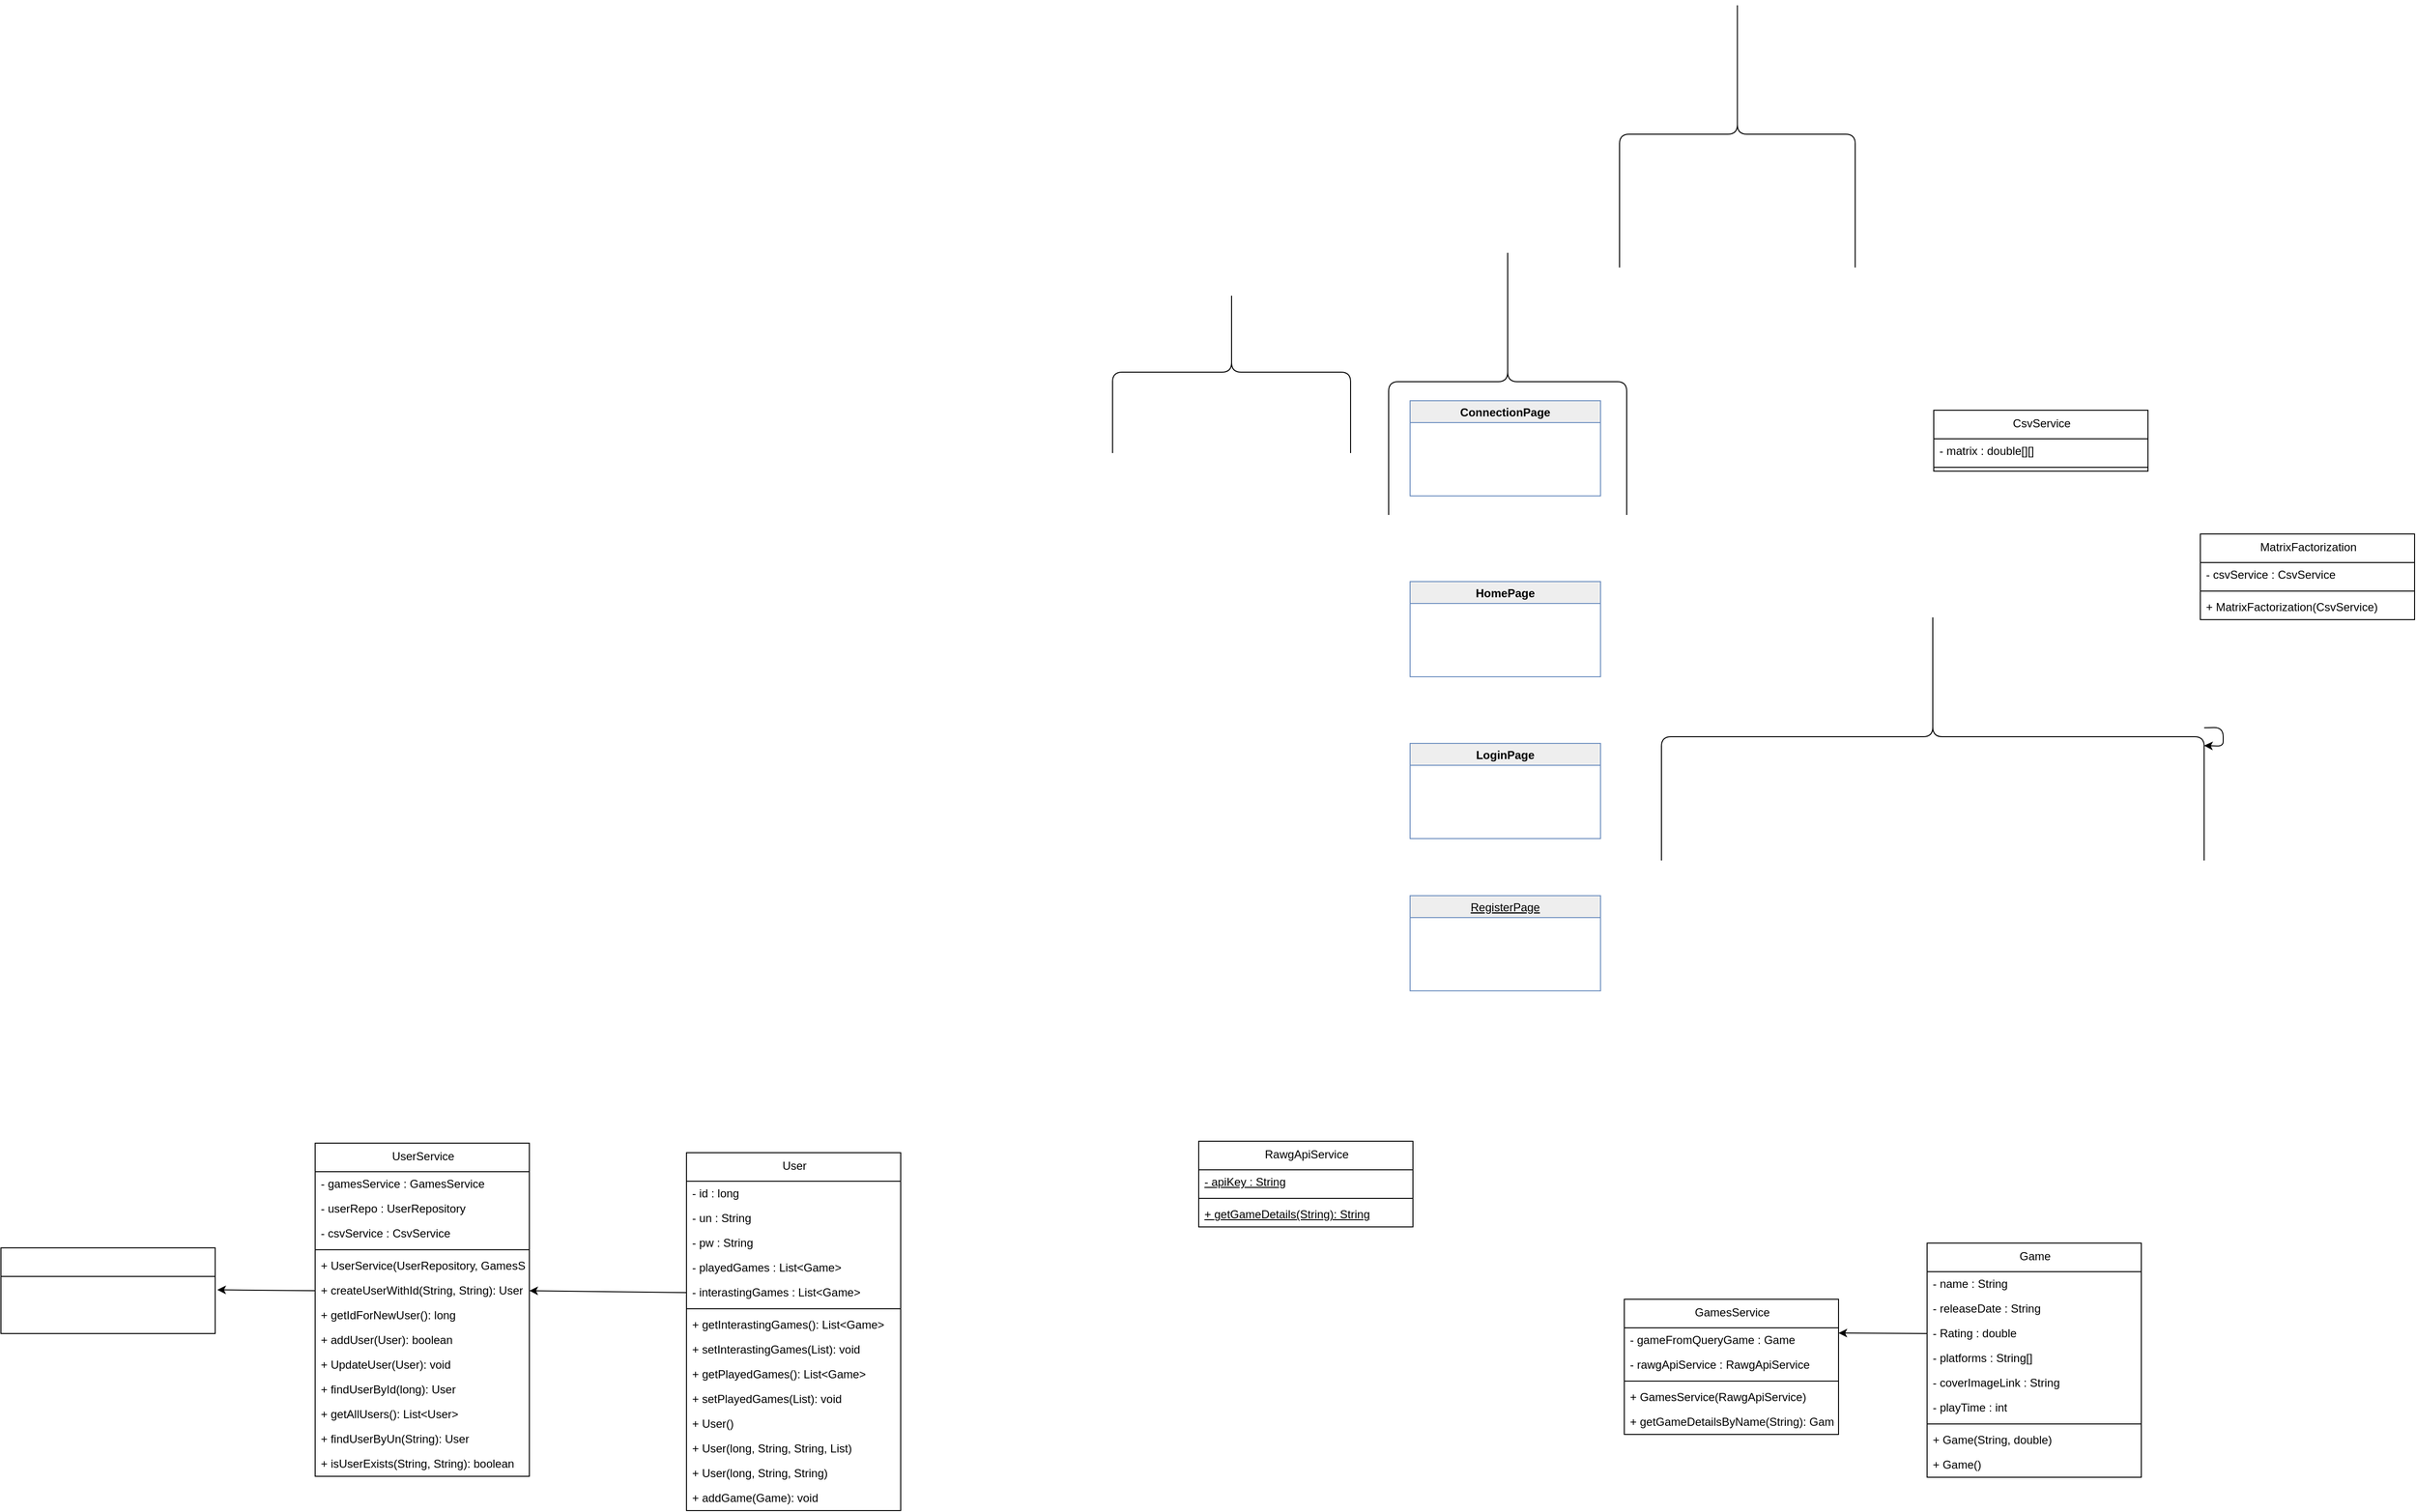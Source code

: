 <mxfile>
    <diagram id="bXs3_zSDYiktZo6UdqS0" name="Page-1">
        <mxGraphModel dx="3542" dy="712" grid="0" gridSize="10" guides="0" tooltips="1" connect="1" arrows="1" fold="1" page="0" pageScale="1" pageWidth="850" pageHeight="1100" math="0" shadow="0">
            <root>
                <mxCell id="0"/>
                <mxCell id="1" parent="0"/>
                <mxCell id="132" value="" style="shape=curlyBracket;whiteSpace=wrap;html=1;rounded=1;labelPosition=left;verticalLabelPosition=middle;align=right;verticalAlign=middle;fontColor=#FFFFFF;direction=south;" vertex="1" parent="1">
                    <mxGeometry x="-662.5" y="305" width="250" height="170" as="geometry"/>
                </mxCell>
                <mxCell id="2" value="Game" style="swimlane;fontStyle=0;align=center;verticalAlign=top;childLayout=stackLayout;horizontal=1;startSize=30;horizontalStack=0;resizeParent=1;resizeParentMax=0;resizeLast=0;collapsible=0;marginBottom=0;html=1;flipV=0;" parent="1" vertex="1">
                    <mxGeometry x="193" y="1305" width="225" height="246" as="geometry"/>
                </mxCell>
                <mxCell id="3" value="- name : String" style="text;html=1;strokeColor=none;fillColor=none;align=left;verticalAlign=middle;spacingLeft=4;spacingRight=4;overflow=hidden;rotatable=0;points=[[0,0.5],[1,0.5]];portConstraint=eastwest;" parent="2" vertex="1">
                    <mxGeometry y="30" width="225" height="26" as="geometry"/>
                </mxCell>
                <mxCell id="4" value="- releaseDate : String" style="text;html=1;strokeColor=none;fillColor=none;align=left;verticalAlign=middle;spacingLeft=4;spacingRight=4;overflow=hidden;rotatable=0;points=[[0,0.5],[1,0.5]];portConstraint=eastwest;" parent="2" vertex="1">
                    <mxGeometry y="56" width="225" height="26" as="geometry"/>
                </mxCell>
                <mxCell id="5" value="- Rating : double" style="text;html=1;strokeColor=none;fillColor=none;align=left;verticalAlign=middle;spacingLeft=4;spacingRight=4;overflow=hidden;rotatable=0;points=[[0,0.5],[1,0.5]];portConstraint=eastwest;" parent="2" vertex="1">
                    <mxGeometry y="82" width="225" height="26" as="geometry"/>
                </mxCell>
                <mxCell id="6" value="- platforms : String[]" style="text;html=1;strokeColor=none;fillColor=none;align=left;verticalAlign=middle;spacingLeft=4;spacingRight=4;overflow=hidden;rotatable=0;points=[[0,0.5],[1,0.5]];portConstraint=eastwest;" parent="2" vertex="1">
                    <mxGeometry y="108" width="225" height="26" as="geometry"/>
                </mxCell>
                <mxCell id="7" value="- coverImageLink : String" style="text;html=1;strokeColor=none;fillColor=none;align=left;verticalAlign=middle;spacingLeft=4;spacingRight=4;overflow=hidden;rotatable=0;points=[[0,0.5],[1,0.5]];portConstraint=eastwest;" parent="2" vertex="1">
                    <mxGeometry y="134" width="225" height="26" as="geometry"/>
                </mxCell>
                <mxCell id="8" value="- playTime : int" style="text;html=1;strokeColor=none;fillColor=none;align=left;verticalAlign=middle;spacingLeft=4;spacingRight=4;overflow=hidden;rotatable=0;points=[[0,0.5],[1,0.5]];portConstraint=eastwest;" parent="2" vertex="1">
                    <mxGeometry y="160" width="225" height="26" as="geometry"/>
                </mxCell>
                <mxCell id="9" style="line;strokeWidth=1;fillColor=none;align=left;verticalAlign=middle;spacingTop=-1;spacingLeft=3;spacingRight=3;rotatable=0;labelPosition=right;points=[];portConstraint=eastwest;" parent="2" vertex="1">
                    <mxGeometry y="186" width="225" height="8" as="geometry"/>
                </mxCell>
                <mxCell id="10" value="+ Game(String, double)" style="text;html=1;strokeColor=none;fillColor=none;align=left;verticalAlign=middle;spacingLeft=4;spacingRight=4;overflow=hidden;rotatable=0;points=[[0,0.5],[1,0.5]];portConstraint=eastwest;" parent="2" vertex="1">
                    <mxGeometry y="194" width="225" height="26" as="geometry"/>
                </mxCell>
                <mxCell id="11" value="+ Game()" style="text;html=1;strokeColor=none;fillColor=none;align=left;verticalAlign=middle;spacingLeft=4;spacingRight=4;overflow=hidden;rotatable=0;points=[[0,0.5],[1,0.5]];portConstraint=eastwest;" parent="2" vertex="1">
                    <mxGeometry y="220" width="225" height="26" as="geometry"/>
                </mxCell>
                <mxCell id="94" value="LoginPage" style="swimlane;fillColor=#EEEEEE;strokeColor=#6C8EBF;fontColor=#000000;container=0;" vertex="1" parent="1">
                    <mxGeometry x="-350" y="780" width="200" height="100" as="geometry"/>
                </mxCell>
                <mxCell id="95" value="RegisterPage" style="swimlane;fillColor=#EEEEEE;strokeColor=#6C8EBF;fontColor=#000000;fontStyle=4;container=0;" vertex="1" parent="1">
                    <mxGeometry x="-350" y="940" width="200" height="100" as="geometry"/>
                </mxCell>
                <mxCell id="96" value="HomePage" style="swimlane;fillColor=#EEEEEE;strokeColor=#6C8EBF;fontColor=#000000;container=0;" vertex="1" parent="1">
                    <mxGeometry x="-350" y="610" width="200" height="100" as="geometry"/>
                </mxCell>
                <mxCell id="120" value="&lt;span style=&quot;font-weight: 700;&quot;&gt;&lt;font color=&quot;#ffffff&quot;&gt;UserRepository&lt;/font&gt;&lt;/span&gt;" style="swimlane;fontStyle=0;align=center;verticalAlign=top;childLayout=stackLayout;horizontal=1;startSize=30;horizontalStack=0;resizeParent=1;resizeParentMax=0;resizeLast=0;collapsible=0;marginBottom=0;html=1;flipV=0;container=0;" vertex="1" parent="1">
                    <mxGeometry x="-1830" y="1310" width="225" height="90" as="geometry"/>
                </mxCell>
                <mxCell id="121" value="&lt;span style=&quot;text-align: left;&quot;&gt;findById(long id): User&lt;/span&gt;" style="text;html=1;align=center;verticalAlign=middle;resizable=0;points=[];autosize=1;strokeColor=none;fillColor=none;fontColor=#FFFFFF;" vertex="1" parent="120">
                    <mxGeometry y="30" width="225" height="30" as="geometry"/>
                </mxCell>
                <mxCell id="124" value="&lt;span style=&quot;text-align: left;&quot;&gt;findByUn(String un): User&lt;/span&gt;" style="text;html=1;align=center;verticalAlign=middle;resizable=0;points=[];autosize=1;strokeColor=none;fillColor=none;fontColor=#FFFFFF;" vertex="1" parent="120">
                    <mxGeometry y="60" width="225" height="30" as="geometry"/>
                </mxCell>
                <mxCell id="67" value="MatrixFactorization" style="swimlane;fontStyle=0;align=center;verticalAlign=top;childLayout=stackLayout;horizontal=1;startSize=30;horizontalStack=0;resizeParent=1;resizeParentMax=0;resizeLast=0;collapsible=0;marginBottom=0;html=1;flipV=0;" parent="1" vertex="1">
                    <mxGeometry x="480" y="560" width="225" height="90" as="geometry"/>
                </mxCell>
                <mxCell id="68" value="- csvService : CsvService" style="text;html=1;strokeColor=none;fillColor=none;align=left;verticalAlign=middle;spacingLeft=4;spacingRight=4;overflow=hidden;rotatable=0;points=[[0,0.5],[1,0.5]];portConstraint=eastwest;" parent="67" vertex="1">
                    <mxGeometry y="30" width="225" height="26" as="geometry"/>
                </mxCell>
                <mxCell id="69" style="line;strokeWidth=1;fillColor=none;align=left;verticalAlign=middle;spacingTop=-1;spacingLeft=3;spacingRight=3;rotatable=0;labelPosition=right;points=[];portConstraint=eastwest;" parent="67" vertex="1">
                    <mxGeometry y="56" width="225" height="8" as="geometry"/>
                </mxCell>
                <mxCell id="70" value="+ MatrixFactorization(CsvService)" style="text;html=1;strokeColor=none;fillColor=none;align=left;verticalAlign=middle;spacingLeft=4;spacingRight=4;overflow=hidden;rotatable=0;points=[[0,0.5],[1,0.5]];portConstraint=eastwest;" parent="67" vertex="1">
                    <mxGeometry y="64" width="225" height="26" as="geometry"/>
                </mxCell>
                <mxCell id="12" value="User" style="swimlane;fontStyle=0;align=center;verticalAlign=top;childLayout=stackLayout;horizontal=1;startSize=30;horizontalStack=0;resizeParent=1;resizeParentMax=0;resizeLast=0;collapsible=0;marginBottom=0;html=1;flipV=0;" parent="1" vertex="1">
                    <mxGeometry x="-1110" y="1210" width="225" height="376" as="geometry"/>
                </mxCell>
                <mxCell id="13" value="- id : long" style="text;html=1;strokeColor=none;fillColor=none;align=left;verticalAlign=middle;spacingLeft=4;spacingRight=4;overflow=hidden;rotatable=0;points=[[0,0.5],[1,0.5]];portConstraint=eastwest;" parent="12" vertex="1">
                    <mxGeometry y="30" width="225" height="26" as="geometry"/>
                </mxCell>
                <mxCell id="14" value="- un : String" style="text;html=1;strokeColor=none;fillColor=none;align=left;verticalAlign=middle;spacingLeft=4;spacingRight=4;overflow=hidden;rotatable=0;points=[[0,0.5],[1,0.5]];portConstraint=eastwest;" parent="12" vertex="1">
                    <mxGeometry y="56" width="225" height="26" as="geometry"/>
                </mxCell>
                <mxCell id="15" value="- pw : String" style="text;html=1;strokeColor=none;fillColor=none;align=left;verticalAlign=middle;spacingLeft=4;spacingRight=4;overflow=hidden;rotatable=0;points=[[0,0.5],[1,0.5]];portConstraint=eastwest;" parent="12" vertex="1">
                    <mxGeometry y="82" width="225" height="26" as="geometry"/>
                </mxCell>
                <mxCell id="16" value="- playedGames : List&lt;Game&gt;&amp;lt;Game&amp;gt;" style="text;html=1;strokeColor=none;fillColor=none;align=left;verticalAlign=middle;spacingLeft=4;spacingRight=4;overflow=hidden;rotatable=0;points=[[0,0.5],[1,0.5]];portConstraint=eastwest;" parent="12" vertex="1">
                    <mxGeometry y="108" width="225" height="26" as="geometry"/>
                </mxCell>
                <mxCell id="17" value="- interastingGames : List&lt;Game&gt;&amp;lt;Game&amp;gt;" style="text;html=1;strokeColor=none;fillColor=none;align=left;verticalAlign=middle;spacingLeft=4;spacingRight=4;overflow=hidden;rotatable=0;points=[[0,0.5],[1,0.5]];portConstraint=eastwest;" parent="12" vertex="1">
                    <mxGeometry y="134" width="225" height="26" as="geometry"/>
                </mxCell>
                <mxCell id="18" style="line;strokeWidth=1;fillColor=none;align=left;verticalAlign=middle;spacingTop=-1;spacingLeft=3;spacingRight=3;rotatable=0;labelPosition=right;points=[];portConstraint=eastwest;" parent="12" vertex="1">
                    <mxGeometry y="160" width="225" height="8" as="geometry"/>
                </mxCell>
                <mxCell id="19" value="+ getInterastingGames(): List&lt;Game&gt;&amp;lt;Game&amp;gt;" style="text;html=1;strokeColor=none;fillColor=none;align=left;verticalAlign=middle;spacingLeft=4;spacingRight=4;overflow=hidden;rotatable=0;points=[[0,0.5],[1,0.5]];portConstraint=eastwest;" parent="12" vertex="1">
                    <mxGeometry y="168" width="225" height="26" as="geometry"/>
                </mxCell>
                <mxCell id="20" value="+ setInterastingGames(List&lt;Game&gt;): void" style="text;html=1;strokeColor=none;fillColor=none;align=left;verticalAlign=middle;spacingLeft=4;spacingRight=4;overflow=hidden;rotatable=0;points=[[0,0.5],[1,0.5]];portConstraint=eastwest;" parent="12" vertex="1">
                    <mxGeometry y="194" width="225" height="26" as="geometry"/>
                </mxCell>
                <mxCell id="21" value="+ getPlayedGames(): List&lt;Game&gt;&amp;lt;Game&amp;gt;" style="text;html=1;strokeColor=none;fillColor=none;align=left;verticalAlign=middle;spacingLeft=4;spacingRight=4;overflow=hidden;rotatable=0;points=[[0,0.5],[1,0.5]];portConstraint=eastwest;" parent="12" vertex="1">
                    <mxGeometry y="220" width="225" height="26" as="geometry"/>
                </mxCell>
                <mxCell id="22" value="+ setPlayedGames(List&lt;Game&gt;): void" style="text;html=1;strokeColor=none;fillColor=none;align=left;verticalAlign=middle;spacingLeft=4;spacingRight=4;overflow=hidden;rotatable=0;points=[[0,0.5],[1,0.5]];portConstraint=eastwest;" parent="12" vertex="1">
                    <mxGeometry y="246" width="225" height="26" as="geometry"/>
                </mxCell>
                <mxCell id="23" value="+ User()" style="text;html=1;strokeColor=none;fillColor=none;align=left;verticalAlign=middle;spacingLeft=4;spacingRight=4;overflow=hidden;rotatable=0;points=[[0,0.5],[1,0.5]];portConstraint=eastwest;" parent="12" vertex="1">
                    <mxGeometry y="272" width="225" height="26" as="geometry"/>
                </mxCell>
                <mxCell id="24" value="+ User(long, String, String, List&lt;Game&gt;)" style="text;html=1;strokeColor=none;fillColor=none;align=left;verticalAlign=middle;spacingLeft=4;spacingRight=4;overflow=hidden;rotatable=0;points=[[0,0.5],[1,0.5]];portConstraint=eastwest;" parent="12" vertex="1">
                    <mxGeometry y="298" width="225" height="26" as="geometry"/>
                </mxCell>
                <mxCell id="25" value="+ User(long, String, String)" style="text;html=1;strokeColor=none;fillColor=none;align=left;verticalAlign=middle;spacingLeft=4;spacingRight=4;overflow=hidden;rotatable=0;points=[[0,0.5],[1,0.5]];portConstraint=eastwest;" parent="12" vertex="1">
                    <mxGeometry y="324" width="225" height="26" as="geometry"/>
                </mxCell>
                <mxCell id="26" value="+ addGame(Game): void" style="text;html=1;strokeColor=none;fillColor=none;align=left;verticalAlign=middle;spacingLeft=4;spacingRight=4;overflow=hidden;rotatable=0;points=[[0,0.5],[1,0.5]];portConstraint=eastwest;" parent="12" vertex="1">
                    <mxGeometry y="350" width="225" height="26" as="geometry"/>
                </mxCell>
                <mxCell id="61" value="GamesService" style="swimlane;fontStyle=0;align=center;verticalAlign=top;childLayout=stackLayout;horizontal=1;startSize=30;horizontalStack=0;resizeParent=1;resizeParentMax=0;resizeLast=0;collapsible=0;marginBottom=0;html=1;flipV=0;" parent="1" vertex="1">
                    <mxGeometry x="-125" y="1364" width="225" height="142" as="geometry"/>
                </mxCell>
                <mxCell id="62" value="- gameFromQueryGame : Game" style="text;html=1;strokeColor=none;fillColor=none;align=left;verticalAlign=middle;spacingLeft=4;spacingRight=4;overflow=hidden;rotatable=0;points=[[0,0.5],[1,0.5]];portConstraint=eastwest;" parent="61" vertex="1">
                    <mxGeometry y="30" width="225" height="26" as="geometry"/>
                </mxCell>
                <mxCell id="63" value="- rawgApiService : RawgApiService" style="text;html=1;strokeColor=none;fillColor=none;align=left;verticalAlign=middle;spacingLeft=4;spacingRight=4;overflow=hidden;rotatable=0;points=[[0,0.5],[1,0.5]];portConstraint=eastwest;" parent="61" vertex="1">
                    <mxGeometry y="56" width="225" height="26" as="geometry"/>
                </mxCell>
                <mxCell id="64" style="line;strokeWidth=1;fillColor=none;align=left;verticalAlign=middle;spacingTop=-1;spacingLeft=3;spacingRight=3;rotatable=0;labelPosition=right;points=[];portConstraint=eastwest;" parent="61" vertex="1">
                    <mxGeometry y="82" width="225" height="8" as="geometry"/>
                </mxCell>
                <mxCell id="65" value="+ GamesService(RawgApiService)" style="text;html=1;strokeColor=none;fillColor=none;align=left;verticalAlign=middle;spacingLeft=4;spacingRight=4;overflow=hidden;rotatable=0;points=[[0,0.5],[1,0.5]];portConstraint=eastwest;" parent="61" vertex="1">
                    <mxGeometry y="90" width="225" height="26" as="geometry"/>
                </mxCell>
                <mxCell id="66" value="+ getGameDetailsByName(String): Game" style="text;html=1;strokeColor=none;fillColor=none;align=left;verticalAlign=middle;spacingLeft=4;spacingRight=4;overflow=hidden;rotatable=0;points=[[0,0.5],[1,0.5]];portConstraint=eastwest;" parent="61" vertex="1">
                    <mxGeometry y="116" width="225" height="26" as="geometry"/>
                </mxCell>
                <mxCell id="71" value="RawgApiService" style="swimlane;fontStyle=0;align=center;verticalAlign=top;childLayout=stackLayout;horizontal=1;startSize=30;horizontalStack=0;resizeParent=1;resizeParentMax=0;resizeLast=0;collapsible=0;marginBottom=0;html=1;flipV=0;" parent="1" vertex="1">
                    <mxGeometry x="-572" y="1198" width="225" height="90" as="geometry"/>
                </mxCell>
                <mxCell id="72" value="- apiKey : String" style="text;html=1;strokeColor=none;fillColor=none;align=left;verticalAlign=middle;spacingLeft=4;spacingRight=4;overflow=hidden;rotatable=0;points=[[0,0.5],[1,0.5]];portConstraint=eastwest;fontStyle=4;" parent="71" vertex="1">
                    <mxGeometry y="30" width="225" height="26" as="geometry"/>
                </mxCell>
                <mxCell id="73" style="line;strokeWidth=1;fillColor=none;align=left;verticalAlign=middle;spacingTop=-1;spacingLeft=3;spacingRight=3;rotatable=0;labelPosition=right;points=[];portConstraint=eastwest;" parent="71" vertex="1">
                    <mxGeometry y="56" width="225" height="8" as="geometry"/>
                </mxCell>
                <mxCell id="74" value="+ getGameDetails(String): String" style="text;html=1;strokeColor=none;fillColor=none;align=left;verticalAlign=middle;spacingLeft=4;spacingRight=4;overflow=hidden;rotatable=0;points=[[0,0.5],[1,0.5]];portConstraint=eastwest;fontStyle=4;" parent="71" vertex="1">
                    <mxGeometry y="64" width="225" height="26" as="geometry"/>
                </mxCell>
                <mxCell id="75" value="UserService" style="swimlane;fontStyle=0;align=center;verticalAlign=top;childLayout=stackLayout;horizontal=1;startSize=30;horizontalStack=0;resizeParent=1;resizeParentMax=0;resizeLast=0;collapsible=0;marginBottom=0;html=1;flipV=0;" parent="1" vertex="1">
                    <mxGeometry x="-1500" y="1200" width="225" height="350" as="geometry"/>
                </mxCell>
                <mxCell id="76" value="- gamesService : GamesService" style="text;html=1;strokeColor=none;fillColor=none;align=left;verticalAlign=middle;spacingLeft=4;spacingRight=4;overflow=hidden;rotatable=0;points=[[0,0.5],[1,0.5]];portConstraint=eastwest;" parent="75" vertex="1">
                    <mxGeometry y="30" width="225" height="26" as="geometry"/>
                </mxCell>
                <mxCell id="77" value="- userRepo : UserRepository" style="text;html=1;strokeColor=none;fillColor=none;align=left;verticalAlign=middle;spacingLeft=4;spacingRight=4;overflow=hidden;rotatable=0;points=[[0,0.5],[1,0.5]];portConstraint=eastwest;" parent="75" vertex="1">
                    <mxGeometry y="56" width="225" height="26" as="geometry"/>
                </mxCell>
                <mxCell id="78" value="- csvService : CsvService" style="text;html=1;strokeColor=none;fillColor=none;align=left;verticalAlign=middle;spacingLeft=4;spacingRight=4;overflow=hidden;rotatable=0;points=[[0,0.5],[1,0.5]];portConstraint=eastwest;" parent="75" vertex="1">
                    <mxGeometry y="82" width="225" height="26" as="geometry"/>
                </mxCell>
                <mxCell id="79" style="line;strokeWidth=1;fillColor=none;align=left;verticalAlign=middle;spacingTop=-1;spacingLeft=3;spacingRight=3;rotatable=0;labelPosition=right;points=[];portConstraint=eastwest;" parent="75" vertex="1">
                    <mxGeometry y="108" width="225" height="8" as="geometry"/>
                </mxCell>
                <mxCell id="80" value="+ UserService(UserRepository, GamesService, CsvService)" style="text;html=1;strokeColor=none;fillColor=none;align=left;verticalAlign=middle;spacingLeft=4;spacingRight=4;overflow=hidden;rotatable=0;points=[[0,0.5],[1,0.5]];portConstraint=eastwest;" parent="75" vertex="1">
                    <mxGeometry y="116" width="225" height="26" as="geometry"/>
                </mxCell>
                <mxCell id="81" value="+ createUserWithId(String, String): User" style="text;html=1;strokeColor=none;fillColor=none;align=left;verticalAlign=middle;spacingLeft=4;spacingRight=4;overflow=hidden;rotatable=0;points=[[0,0.5],[1,0.5]];portConstraint=eastwest;" parent="75" vertex="1">
                    <mxGeometry y="142" width="225" height="26" as="geometry"/>
                </mxCell>
                <mxCell id="82" value="+ getIdForNewUser(): long" style="text;html=1;strokeColor=none;fillColor=none;align=left;verticalAlign=middle;spacingLeft=4;spacingRight=4;overflow=hidden;rotatable=0;points=[[0,0.5],[1,0.5]];portConstraint=eastwest;" parent="75" vertex="1">
                    <mxGeometry y="168" width="225" height="26" as="geometry"/>
                </mxCell>
                <mxCell id="83" value="+ addUser(User): boolean" style="text;html=1;strokeColor=none;fillColor=none;align=left;verticalAlign=middle;spacingLeft=4;spacingRight=4;overflow=hidden;rotatable=0;points=[[0,0.5],[1,0.5]];portConstraint=eastwest;" parent="75" vertex="1">
                    <mxGeometry y="194" width="225" height="26" as="geometry"/>
                </mxCell>
                <mxCell id="84" value="+ UpdateUser(User): void" style="text;html=1;strokeColor=none;fillColor=none;align=left;verticalAlign=middle;spacingLeft=4;spacingRight=4;overflow=hidden;rotatable=0;points=[[0,0.5],[1,0.5]];portConstraint=eastwest;" parent="75" vertex="1">
                    <mxGeometry y="220" width="225" height="26" as="geometry"/>
                </mxCell>
                <mxCell id="85" value="+ findUserById(long): User" style="text;html=1;strokeColor=none;fillColor=none;align=left;verticalAlign=middle;spacingLeft=4;spacingRight=4;overflow=hidden;rotatable=0;points=[[0,0.5],[1,0.5]];portConstraint=eastwest;" parent="75" vertex="1">
                    <mxGeometry y="246" width="225" height="26" as="geometry"/>
                </mxCell>
                <mxCell id="86" value="+ getAllUsers(): List&lt;User&gt;&amp;lt;User&amp;gt;" style="text;html=1;strokeColor=none;fillColor=none;align=left;verticalAlign=middle;spacingLeft=4;spacingRight=4;overflow=hidden;rotatable=0;points=[[0,0.5],[1,0.5]];portConstraint=eastwest;" parent="75" vertex="1">
                    <mxGeometry y="272" width="225" height="26" as="geometry"/>
                </mxCell>
                <mxCell id="87" value="+ findUserByUn(String): User" style="text;html=1;strokeColor=none;fillColor=none;align=left;verticalAlign=middle;spacingLeft=4;spacingRight=4;overflow=hidden;rotatable=0;points=[[0,0.5],[1,0.5]];portConstraint=eastwest;" parent="75" vertex="1">
                    <mxGeometry y="298" width="225" height="26" as="geometry"/>
                </mxCell>
                <mxCell id="88" value="+ isUserExists(String, String): boolean" style="text;html=1;strokeColor=none;fillColor=none;align=left;verticalAlign=middle;spacingLeft=4;spacingRight=4;overflow=hidden;rotatable=0;points=[[0,0.5],[1,0.5]];portConstraint=eastwest;" parent="75" vertex="1">
                    <mxGeometry y="324" width="225" height="26" as="geometry"/>
                </mxCell>
                <mxCell id="93" value="ConnectionPage" style="swimlane;fillColor=#EEEEEE;strokeColor=#6C8EBF;fontColor=#000000;" vertex="1" parent="1">
                    <mxGeometry x="-350" y="420" width="200" height="100" as="geometry"/>
                </mxCell>
                <mxCell id="125" value="" style="group" vertex="1" connectable="0" parent="1">
                    <mxGeometry x="200" y="430" width="225" height="64" as="geometry"/>
                </mxCell>
                <mxCell id="58" value="CsvService" style="swimlane;fontStyle=0;align=center;verticalAlign=top;childLayout=stackLayout;horizontal=1;startSize=30;horizontalStack=0;resizeParent=1;resizeParentMax=0;resizeLast=0;collapsible=0;marginBottom=0;html=1;flipV=0;container=0;" parent="125" vertex="1">
                    <mxGeometry width="225" height="64" as="geometry"/>
                </mxCell>
                <mxCell id="59" value="- matrix : double[][]" style="text;html=1;strokeColor=none;fillColor=none;align=left;verticalAlign=middle;spacingLeft=4;spacingRight=4;overflow=hidden;rotatable=0;points=[[0,0.5],[1,0.5]];portConstraint=eastwest;" parent="125" vertex="1">
                    <mxGeometry y="30" width="225" height="26" as="geometry"/>
                </mxCell>
                <mxCell id="60" style="line;strokeWidth=1;fillColor=none;align=left;verticalAlign=middle;spacingTop=-1;spacingLeft=3;spacingRight=3;rotatable=0;labelPosition=right;points=[];portConstraint=eastwest;" parent="125" vertex="1">
                    <mxGeometry y="56" width="225" height="8" as="geometry"/>
                </mxCell>
                <mxCell id="126" value="" style="shape=curlyBracket;whiteSpace=wrap;html=1;rounded=1;labelPosition=left;verticalLabelPosition=middle;align=right;verticalAlign=middle;fontColor=#FFFFFF;direction=south;" vertex="1" parent="1">
                    <mxGeometry x="-86" y="643" width="570" height="260" as="geometry"/>
                </mxCell>
                <mxCell id="127" value="&lt;p style=&quot;line-height: 150%; font-size: 23px;&quot;&gt;services&lt;br&gt;&lt;/p&gt;" style="text;html=1;align=center;verticalAlign=middle;resizable=0;points=[];autosize=1;strokeColor=none;fillColor=none;fontColor=#FFFFFF;" vertex="1" parent="1">
                    <mxGeometry x="400" y="140" width="110" height="90" as="geometry"/>
                </mxCell>
                <mxCell id="128" value="" style="shape=curlyBracket;whiteSpace=wrap;html=1;rounded=1;labelPosition=left;verticalLabelPosition=middle;align=right;verticalAlign=middle;fontColor=#FFFFFF;direction=south;" vertex="1" parent="1">
                    <mxGeometry x="-130" width="247.5" height="280" as="geometry"/>
                </mxCell>
                <mxCell id="129" value="&lt;font style=&quot;font-size: 25px;&quot;&gt;clases&lt;/font&gt;" style="text;html=1;align=center;verticalAlign=middle;resizable=0;points=[];autosize=1;strokeColor=none;fillColor=none;fontSize=23;fontColor=#FFFFFF;" vertex="1" parent="1">
                    <mxGeometry x="-35" y="180" width="90" height="40" as="geometry"/>
                </mxCell>
                <mxCell id="130" value="" style="shape=curlyBracket;whiteSpace=wrap;html=1;rounded=1;labelPosition=left;verticalLabelPosition=middle;align=right;verticalAlign=middle;fontColor=#FFFFFF;direction=south;" vertex="1" parent="1">
                    <mxGeometry x="-372.5" y="260" width="250" height="280" as="geometry"/>
                </mxCell>
                <mxCell id="131" value="pages&lt;br&gt;" style="text;html=1;align=center;verticalAlign=middle;resizable=0;points=[];autosize=1;strokeColor=none;fillColor=none;fontSize=25;fontColor=#FFFFFF;" vertex="1" parent="1">
                    <mxGeometry x="-292.5" y="180" width="90" height="40" as="geometry"/>
                </mxCell>
                <mxCell id="133" value="reposetories&lt;br&gt;" style="text;html=1;align=center;verticalAlign=middle;resizable=0;points=[];autosize=1;strokeColor=none;fillColor=none;fontSize=25;fontColor=#FFFFFF;" vertex="1" parent="1">
                    <mxGeometry x="-617.5" y="190" width="160" height="40" as="geometry"/>
                </mxCell>
                <mxCell id="137" value="uses&lt;br&gt;" style="text;html=1;align=center;verticalAlign=middle;resizable=0;points=[];autosize=1;strokeColor=none;fillColor=none;fontSize=25;fontColor=#FFFFFF;" vertex="1" parent="1">
                    <mxGeometry x="-1232" y="1304" width="80" height="40" as="geometry"/>
                </mxCell>
                <mxCell id="139" value="uses" style="text;html=1;align=center;verticalAlign=middle;resizable=0;points=[];autosize=1;strokeColor=none;fillColor=none;fontSize=25;fontColor=#FFFFFF;" vertex="1" parent="1">
                    <mxGeometry x="-1590" y="1310" width="80" height="40" as="geometry"/>
                </mxCell>
                <mxCell id="140" style="edgeStyle=none;html=1;exitX=0;exitY=0.5;exitDx=0;exitDy=0;entryX=1;entryY=0.5;entryDx=0;entryDy=0;fontSize=25;fontColor=#FFFFFF;" edge="1" parent="1" source="17" target="81">
                    <mxGeometry relative="1" as="geometry">
                        <Array as="points"/>
                    </mxGeometry>
                </mxCell>
                <mxCell id="142" style="edgeStyle=none;html=1;exitX=0;exitY=0.5;exitDx=0;exitDy=0;entryX=1.01;entryY=0.47;entryDx=0;entryDy=0;entryPerimeter=0;fontSize=25;fontColor=#FFFFFF;" edge="1" parent="1" source="81" target="121">
                    <mxGeometry relative="1" as="geometry"/>
                </mxCell>
                <mxCell id="143" style="edgeStyle=none;html=1;exitX=0;exitY=0.5;exitDx=0;exitDy=0;entryX=1;entryY=0.25;entryDx=0;entryDy=0;fontSize=25;fontColor=#FFFFFF;" edge="1" parent="1" source="5" target="61">
                    <mxGeometry relative="1" as="geometry"/>
                </mxCell>
                <mxCell id="144" value="uses&lt;br&gt;" style="text;html=1;align=center;verticalAlign=middle;resizable=0;points=[];autosize=1;strokeColor=none;fillColor=none;fontSize=25;fontColor=#FFFFFF;" vertex="1" parent="1">
                    <mxGeometry x="109" y="1358" width="71" height="42" as="geometry"/>
                </mxCell>
                <mxCell id="145" style="edgeStyle=none;html=1;fontSize=25;fontColor=#FFFFFF;" edge="1" parent="1" source="126" target="126">
                    <mxGeometry relative="1" as="geometry"/>
                </mxCell>
                <mxCell id="147" value="uses&lt;br&gt;" style="text;html=1;align=center;verticalAlign=middle;resizable=0;points=[];autosize=1;strokeColor=none;fillColor=none;fontSize=25;fontColor=#FFFFFF;" vertex="1" parent="1">
                    <mxGeometry x="-208" y="1384" width="71" height="42" as="geometry"/>
                </mxCell>
            </root>
        </mxGraphModel>
    </diagram>
</mxfile>